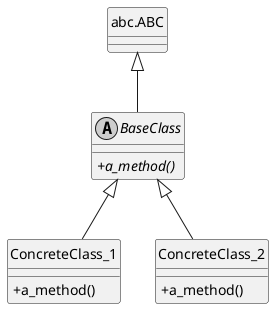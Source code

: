 @startuml
'figure 1: abc diagram'
skinparam monochrome true
skinparam handwritten false
skinparam shadowing false
hide class circle
skinparam classAttributeIconSize 0

class "abc.ABC" as abc {}

abstract class BaseClass {
+ {abstract} a_method()
}

class ConcreteClass_1 {
+ a_method()
}

class ConcreteClass_2 {
+ a_method()
}

abc <|-- BaseClass
BaseClass <|-- ConcreteClass_1
BaseClass <|-- ConcreteClass_2


@enduml
